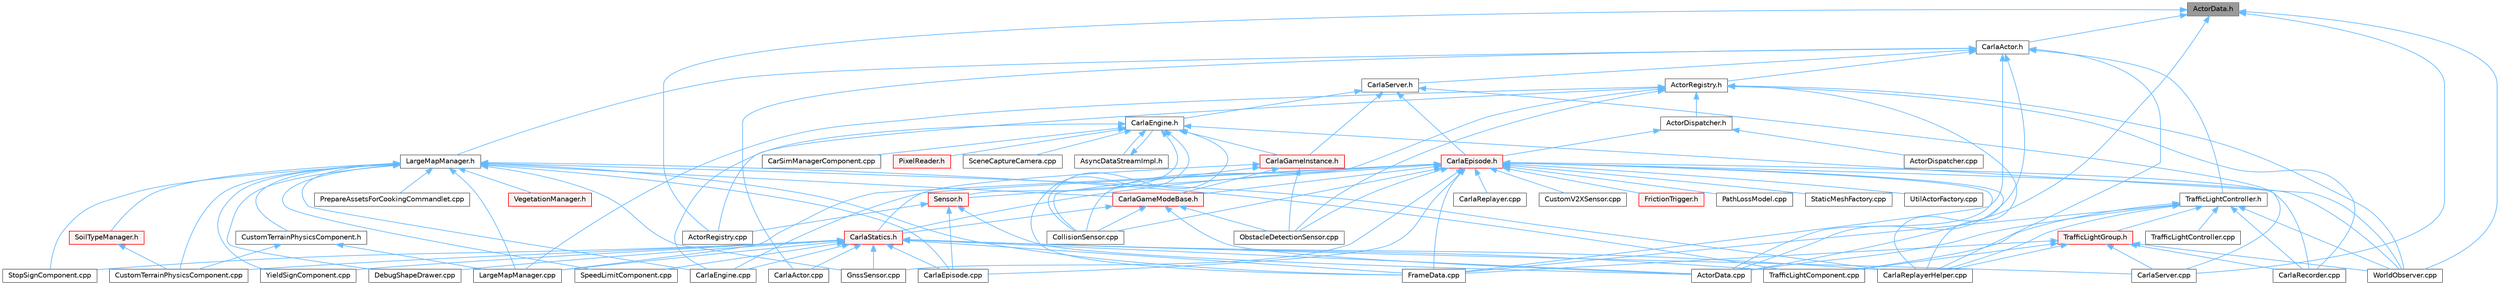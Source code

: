 digraph "ActorData.h"
{
 // INTERACTIVE_SVG=YES
 // LATEX_PDF_SIZE
  bgcolor="transparent";
  edge [fontname=Helvetica,fontsize=10,labelfontname=Helvetica,labelfontsize=10];
  node [fontname=Helvetica,fontsize=10,shape=box,height=0.2,width=0.4];
  Node1 [id="Node000001",label="ActorData.h",height=0.2,width=0.4,color="gray40", fillcolor="grey60", style="filled", fontcolor="black",tooltip=" "];
  Node1 -> Node2 [id="edge1_Node000001_Node000002",dir="back",color="steelblue1",style="solid",tooltip=" "];
  Node2 [id="Node000002",label="ActorData.cpp",height=0.2,width=0.4,color="grey40", fillcolor="white", style="filled",URL="$da/d7f/ActorData_8cpp.html",tooltip=" "];
  Node1 -> Node3 [id="edge2_Node000001_Node000003",dir="back",color="steelblue1",style="solid",tooltip=" "];
  Node3 [id="Node000003",label="ActorRegistry.cpp",height=0.2,width=0.4,color="grey40", fillcolor="white", style="filled",URL="$d3/df3/ActorRegistry_8cpp.html",tooltip=" "];
  Node1 -> Node4 [id="edge3_Node000001_Node000004",dir="back",color="steelblue1",style="solid",tooltip=" "];
  Node4 [id="Node000004",label="CarlaActor.h",height=0.2,width=0.4,color="grey40", fillcolor="white", style="filled",URL="$de/d36/CarlaActor_8h.html",tooltip=" "];
  Node4 -> Node2 [id="edge4_Node000004_Node000002",dir="back",color="steelblue1",style="solid",tooltip=" "];
  Node4 -> Node5 [id="edge5_Node000004_Node000005",dir="back",color="steelblue1",style="solid",tooltip=" "];
  Node5 [id="Node000005",label="ActorRegistry.h",height=0.2,width=0.4,color="grey40", fillcolor="white", style="filled",URL="$da/de4/ActorRegistry_8h.html",tooltip=" "];
  Node5 -> Node6 [id="edge6_Node000005_Node000006",dir="back",color="steelblue1",style="solid",tooltip=" "];
  Node6 [id="Node000006",label="ActorDispatcher.h",height=0.2,width=0.4,color="grey40", fillcolor="white", style="filled",URL="$dc/ddc/ActorDispatcher_8h.html",tooltip=" "];
  Node6 -> Node7 [id="edge7_Node000006_Node000007",dir="back",color="steelblue1",style="solid",tooltip=" "];
  Node7 [id="Node000007",label="ActorDispatcher.cpp",height=0.2,width=0.4,color="grey40", fillcolor="white", style="filled",URL="$d0/d6a/ActorDispatcher_8cpp.html",tooltip=" "];
  Node6 -> Node8 [id="edge8_Node000006_Node000008",dir="back",color="steelblue1",style="solid",tooltip=" "];
  Node8 [id="Node000008",label="CarlaEpisode.h",height=0.2,width=0.4,color="red", fillcolor="#FFF0F0", style="filled",URL="$de/db8/CarlaEpisode_8h.html",tooltip=" "];
  Node8 -> Node2 [id="edge9_Node000008_Node000002",dir="back",color="steelblue1",style="solid",tooltip=" "];
  Node8 -> Node9 [id="edge10_Node000008_Node000009",dir="back",color="steelblue1",style="solid",tooltip=" "];
  Node9 [id="Node000009",label="CarlaEngine.cpp",height=0.2,width=0.4,color="grey40", fillcolor="white", style="filled",URL="$d6/da1/CarlaEngine_8cpp.html",tooltip=" "];
  Node8 -> Node10 [id="edge11_Node000008_Node000010",dir="back",color="steelblue1",style="solid",tooltip=" "];
  Node10 [id="Node000010",label="CarlaEpisode.cpp",height=0.2,width=0.4,color="grey40", fillcolor="white", style="filled",URL="$d6/dd9/CarlaEpisode_8cpp.html",tooltip=" "];
  Node8 -> Node11 [id="edge12_Node000008_Node000011",dir="back",color="steelblue1",style="solid",tooltip=" "];
  Node11 [id="Node000011",label="CarlaGameModeBase.h",height=0.2,width=0.4,color="red", fillcolor="#FFF0F0", style="filled",URL="$d3/d49/CarlaGameModeBase_8h.html",tooltip=" "];
  Node11 -> Node2 [id="edge13_Node000011_Node000002",dir="back",color="steelblue1",style="solid",tooltip=" "];
  Node11 -> Node13 [id="edge14_Node000011_Node000013",dir="back",color="steelblue1",style="solid",tooltip=" "];
  Node13 [id="Node000013",label="CarlaStatics.h",height=0.2,width=0.4,color="red", fillcolor="#FFF0F0", style="filled",URL="$d9/dc8/CarlaStatics_8h.html",tooltip=" "];
  Node13 -> Node2 [id="edge15_Node000013_Node000002",dir="back",color="steelblue1",style="solid",tooltip=" "];
  Node13 -> Node14 [id="edge16_Node000013_Node000014",dir="back",color="steelblue1",style="solid",tooltip=" "];
  Node14 [id="Node000014",label="CarlaActor.cpp",height=0.2,width=0.4,color="grey40", fillcolor="white", style="filled",URL="$d3/d43/CarlaActor_8cpp.html",tooltip=" "];
  Node13 -> Node9 [id="edge17_Node000013_Node000009",dir="back",color="steelblue1",style="solid",tooltip=" "];
  Node13 -> Node10 [id="edge18_Node000013_Node000010",dir="back",color="steelblue1",style="solid",tooltip=" "];
  Node13 -> Node17 [id="edge19_Node000013_Node000017",dir="back",color="steelblue1",style="solid",tooltip=" "];
  Node17 [id="Node000017",label="CarlaReplayerHelper.cpp",height=0.2,width=0.4,color="grey40", fillcolor="white", style="filled",URL="$d2/d32/CarlaReplayerHelper_8cpp.html",tooltip=" "];
  Node13 -> Node18 [id="edge20_Node000013_Node000018",dir="back",color="steelblue1",style="solid",tooltip=" "];
  Node18 [id="Node000018",label="CarlaServer.cpp",height=0.2,width=0.4,color="grey40", fillcolor="white", style="filled",URL="$db/d6c/CarlaServer_8cpp.html",tooltip=" "];
  Node13 -> Node21 [id="edge21_Node000013_Node000021",dir="back",color="steelblue1",style="solid",tooltip=" "];
  Node21 [id="Node000021",label="CustomTerrainPhysicsComponent.cpp",height=0.2,width=0.4,color="grey40", fillcolor="white", style="filled",URL="$d1/d59/CustomTerrainPhysicsComponent_8cpp.html",tooltip=" "];
  Node13 -> Node22 [id="edge22_Node000013_Node000022",dir="back",color="steelblue1",style="solid",tooltip=" "];
  Node22 [id="Node000022",label="DebugShapeDrawer.cpp",height=0.2,width=0.4,color="grey40", fillcolor="white", style="filled",URL="$d3/d7b/DebugShapeDrawer_8cpp.html",tooltip=" "];
  Node13 -> Node23 [id="edge23_Node000013_Node000023",dir="back",color="steelblue1",style="solid",tooltip=" "];
  Node23 [id="Node000023",label="FrameData.cpp",height=0.2,width=0.4,color="grey40", fillcolor="white", style="filled",URL="$df/d8a/FrameData_8cpp.html",tooltip=" "];
  Node13 -> Node24 [id="edge24_Node000013_Node000024",dir="back",color="steelblue1",style="solid",tooltip=" "];
  Node24 [id="Node000024",label="GnssSensor.cpp",height=0.2,width=0.4,color="grey40", fillcolor="white", style="filled",URL="$d7/d22/GnssSensor_8cpp.html",tooltip=" "];
  Node13 -> Node25 [id="edge25_Node000013_Node000025",dir="back",color="steelblue1",style="solid",tooltip=" "];
  Node25 [id="Node000025",label="LargeMapManager.cpp",height=0.2,width=0.4,color="grey40", fillcolor="white", style="filled",URL="$df/d6c/LargeMapManager_8cpp.html",tooltip=" "];
  Node13 -> Node32 [id="edge26_Node000013_Node000032",dir="back",color="steelblue1",style="solid",tooltip=" "];
  Node32 [id="Node000032",label="SpeedLimitComponent.cpp",height=0.2,width=0.4,color="grey40", fillcolor="white", style="filled",URL="$d2/dd9/SpeedLimitComponent_8cpp.html",tooltip=" "];
  Node13 -> Node33 [id="edge27_Node000013_Node000033",dir="back",color="steelblue1",style="solid",tooltip=" "];
  Node33 [id="Node000033",label="StopSignComponent.cpp",height=0.2,width=0.4,color="grey40", fillcolor="white", style="filled",URL="$d6/ddb/StopSignComponent_8cpp.html",tooltip=" "];
  Node13 -> Node35 [id="edge28_Node000013_Node000035",dir="back",color="steelblue1",style="solid",tooltip=" "];
  Node35 [id="Node000035",label="TrafficLightComponent.cpp",height=0.2,width=0.4,color="grey40", fillcolor="white", style="filled",URL="$d3/dcd/TrafficLightComponent_8cpp.html",tooltip=" "];
  Node13 -> Node40 [id="edge29_Node000013_Node000040",dir="back",color="steelblue1",style="solid",tooltip=" "];
  Node40 [id="Node000040",label="YieldSignComponent.cpp",height=0.2,width=0.4,color="grey40", fillcolor="white", style="filled",URL="$d4/d36/YieldSignComponent_8cpp.html",tooltip=" "];
  Node11 -> Node41 [id="edge30_Node000011_Node000041",dir="back",color="steelblue1",style="solid",tooltip=" "];
  Node41 [id="Node000041",label="CollisionSensor.cpp",height=0.2,width=0.4,color="grey40", fillcolor="white", style="filled",URL="$da/df0/CollisionSensor_8cpp.html",tooltip=" "];
  Node11 -> Node42 [id="edge31_Node000011_Node000042",dir="back",color="steelblue1",style="solid",tooltip=" "];
  Node42 [id="Node000042",label="ObstacleDetectionSensor.cpp",height=0.2,width=0.4,color="grey40", fillcolor="white", style="filled",URL="$d2/d70/ObstacleDetectionSensor_8cpp.html",tooltip=" "];
  Node8 -> Node43 [id="edge32_Node000008_Node000043",dir="back",color="steelblue1",style="solid",tooltip=" "];
  Node43 [id="Node000043",label="CarlaRecorder.cpp",height=0.2,width=0.4,color="grey40", fillcolor="white", style="filled",URL="$da/d49/CarlaRecorder_8cpp.html",tooltip=" "];
  Node8 -> Node44 [id="edge33_Node000008_Node000044",dir="back",color="steelblue1",style="solid",tooltip=" "];
  Node44 [id="Node000044",label="CarlaReplayer.cpp",height=0.2,width=0.4,color="grey40", fillcolor="white", style="filled",URL="$db/dba/CarlaReplayer_8cpp.html",tooltip=" "];
  Node8 -> Node17 [id="edge34_Node000008_Node000017",dir="back",color="steelblue1",style="solid",tooltip=" "];
  Node8 -> Node13 [id="edge35_Node000008_Node000013",dir="back",color="steelblue1",style="solid",tooltip=" "];
  Node8 -> Node41 [id="edge36_Node000008_Node000041",dir="back",color="steelblue1",style="solid",tooltip=" "];
  Node8 -> Node45 [id="edge37_Node000008_Node000045",dir="back",color="steelblue1",style="solid",tooltip=" "];
  Node45 [id="Node000045",label="CustomV2XSensor.cpp",height=0.2,width=0.4,color="grey40", fillcolor="white", style="filled",URL="$d8/d97/CustomV2XSensor_8cpp.html",tooltip=" "];
  Node8 -> Node23 [id="edge38_Node000008_Node000023",dir="back",color="steelblue1",style="solid",tooltip=" "];
  Node8 -> Node46 [id="edge39_Node000008_Node000046",dir="back",color="steelblue1",style="solid",tooltip=" "];
  Node46 [id="Node000046",label="FrictionTrigger.h",height=0.2,width=0.4,color="red", fillcolor="#FFF0F0", style="filled",URL="$d4/d30/FrictionTrigger_8h.html",tooltip=" "];
  Node8 -> Node24 [id="edge40_Node000008_Node000024",dir="back",color="steelblue1",style="solid",tooltip=" "];
  Node8 -> Node25 [id="edge41_Node000008_Node000025",dir="back",color="steelblue1",style="solid",tooltip=" "];
  Node8 -> Node42 [id="edge42_Node000008_Node000042",dir="back",color="steelblue1",style="solid",tooltip=" "];
  Node8 -> Node48 [id="edge43_Node000008_Node000048",dir="back",color="steelblue1",style="solid",tooltip=" "];
  Node48 [id="Node000048",label="PathLossModel.cpp",height=0.2,width=0.4,color="grey40", fillcolor="white", style="filled",URL="$d9/dcb/PathLossModel_8cpp.html",tooltip=" "];
  Node8 -> Node49 [id="edge44_Node000008_Node000049",dir="back",color="steelblue1",style="solid",tooltip=" "];
  Node49 [id="Node000049",label="Sensor.h",height=0.2,width=0.4,color="red", fillcolor="#FFF0F0", style="filled",URL="$d7/d7d/Unreal_2CarlaUE4_2Plugins_2Carla_2Source_2Carla_2Sensor_2Sensor_8h.html",tooltip=" "];
  Node49 -> Node2 [id="edge45_Node000049_Node000002",dir="back",color="steelblue1",style="solid",tooltip=" "];
  Node49 -> Node3 [id="edge46_Node000049_Node000003",dir="back",color="steelblue1",style="solid",tooltip=" "];
  Node49 -> Node10 [id="edge47_Node000049_Node000010",dir="back",color="steelblue1",style="solid",tooltip=" "];
  Node8 -> Node76 [id="edge48_Node000008_Node000076",dir="back",color="steelblue1",style="solid",tooltip=" "];
  Node76 [id="Node000076",label="StaticMeshFactory.cpp",height=0.2,width=0.4,color="grey40", fillcolor="white", style="filled",URL="$d7/dc4/StaticMeshFactory_8cpp.html",tooltip=" "];
  Node8 -> Node77 [id="edge49_Node000008_Node000077",dir="back",color="steelblue1",style="solid",tooltip=" "];
  Node77 [id="Node000077",label="UtilActorFactory.cpp",height=0.2,width=0.4,color="grey40", fillcolor="white", style="filled",URL="$dc/df0/UtilActorFactory_8cpp.html",tooltip=" "];
  Node8 -> Node95 [id="edge50_Node000008_Node000095",dir="back",color="steelblue1",style="solid",tooltip=" "];
  Node95 [id="Node000095",label="WorldObserver.cpp",height=0.2,width=0.4,color="grey40", fillcolor="white", style="filled",URL="$d9/de7/WorldObserver_8cpp.html",tooltip=" "];
  Node5 -> Node3 [id="edge51_Node000005_Node000003",dir="back",color="steelblue1",style="solid",tooltip=" "];
  Node5 -> Node43 [id="edge52_Node000005_Node000043",dir="back",color="steelblue1",style="solid",tooltip=" "];
  Node5 -> Node17 [id="edge53_Node000005_Node000017",dir="back",color="steelblue1",style="solid",tooltip=" "];
  Node5 -> Node41 [id="edge54_Node000005_Node000041",dir="back",color="steelblue1",style="solid",tooltip=" "];
  Node5 -> Node25 [id="edge55_Node000005_Node000025",dir="back",color="steelblue1",style="solid",tooltip=" "];
  Node5 -> Node42 [id="edge56_Node000005_Node000042",dir="back",color="steelblue1",style="solid",tooltip=" "];
  Node5 -> Node95 [id="edge57_Node000005_Node000095",dir="back",color="steelblue1",style="solid",tooltip=" "];
  Node4 -> Node14 [id="edge58_Node000004_Node000014",dir="back",color="steelblue1",style="solid",tooltip=" "];
  Node4 -> Node17 [id="edge59_Node000004_Node000017",dir="back",color="steelblue1",style="solid",tooltip=" "];
  Node4 -> Node96 [id="edge60_Node000004_Node000096",dir="back",color="steelblue1",style="solid",tooltip=" "];
  Node96 [id="Node000096",label="CarlaServer.h",height=0.2,width=0.4,color="grey40", fillcolor="white", style="filled",URL="$d0/d35/CarlaServer_8h.html",tooltip=" "];
  Node96 -> Node97 [id="edge61_Node000096_Node000097",dir="back",color="steelblue1",style="solid",tooltip=" "];
  Node97 [id="Node000097",label="CarlaEngine.h",height=0.2,width=0.4,color="grey40", fillcolor="white", style="filled",URL="$d0/d11/CarlaEngine_8h.html",tooltip=" "];
  Node97 -> Node98 [id="edge62_Node000097_Node000098",dir="back",color="steelblue1",style="solid",tooltip=" "];
  Node98 [id="Node000098",label="AsyncDataStreamImpl.h",height=0.2,width=0.4,color="grey40", fillcolor="white", style="filled",URL="$d0/d17/AsyncDataStreamImpl_8h.html",tooltip=" "];
  Node98 -> Node97 [id="edge63_Node000098_Node000097",dir="back",color="steelblue1",style="solid",tooltip=" "];
  Node97 -> Node99 [id="edge64_Node000097_Node000099",dir="back",color="steelblue1",style="solid",tooltip=" "];
  Node99 [id="Node000099",label="CarSimManagerComponent.cpp",height=0.2,width=0.4,color="grey40", fillcolor="white", style="filled",URL="$d2/d56/CarSimManagerComponent_8cpp.html",tooltip=" "];
  Node97 -> Node9 [id="edge65_Node000097_Node000009",dir="back",color="steelblue1",style="solid",tooltip=" "];
  Node97 -> Node100 [id="edge66_Node000097_Node000100",dir="back",color="steelblue1",style="solid",tooltip=" "];
  Node100 [id="Node000100",label="CarlaGameInstance.h",height=0.2,width=0.4,color="red", fillcolor="#FFF0F0", style="filled",URL="$d2/dba/CarlaGameInstance_8h.html",tooltip=" "];
  Node100 -> Node11 [id="edge67_Node000100_Node000011",dir="back",color="steelblue1",style="solid",tooltip=" "];
  Node100 -> Node13 [id="edge68_Node000100_Node000013",dir="back",color="steelblue1",style="solid",tooltip=" "];
  Node100 -> Node41 [id="edge69_Node000100_Node000041",dir="back",color="steelblue1",style="solid",tooltip=" "];
  Node100 -> Node42 [id="edge70_Node000100_Node000042",dir="back",color="steelblue1",style="solid",tooltip=" "];
  Node97 -> Node41 [id="edge71_Node000097_Node000041",dir="back",color="steelblue1",style="solid",tooltip=" "];
  Node97 -> Node23 [id="edge72_Node000097_Node000023",dir="back",color="steelblue1",style="solid",tooltip=" "];
  Node97 -> Node104 [id="edge73_Node000097_Node000104",dir="back",color="steelblue1",style="solid",tooltip=" "];
  Node104 [id="Node000104",label="PixelReader.h",height=0.2,width=0.4,color="red", fillcolor="#FFF0F0", style="filled",URL="$df/d2e/PixelReader_8h.html",tooltip=" "];
  Node97 -> Node71 [id="edge74_Node000097_Node000071",dir="back",color="steelblue1",style="solid",tooltip=" "];
  Node71 [id="Node000071",label="SceneCaptureCamera.cpp",height=0.2,width=0.4,color="grey40", fillcolor="white", style="filled",URL="$d1/dec/SceneCaptureCamera_8cpp.html",tooltip=" "];
  Node97 -> Node49 [id="edge75_Node000097_Node000049",dir="back",color="steelblue1",style="solid",tooltip=" "];
  Node97 -> Node95 [id="edge76_Node000097_Node000095",dir="back",color="steelblue1",style="solid",tooltip=" "];
  Node96 -> Node8 [id="edge77_Node000096_Node000008",dir="back",color="steelblue1",style="solid",tooltip=" "];
  Node96 -> Node100 [id="edge78_Node000096_Node000100",dir="back",color="steelblue1",style="solid",tooltip=" "];
  Node96 -> Node18 [id="edge79_Node000096_Node000018",dir="back",color="steelblue1",style="solid",tooltip=" "];
  Node4 -> Node23 [id="edge80_Node000004_Node000023",dir="back",color="steelblue1",style="solid",tooltip=" "];
  Node4 -> Node107 [id="edge81_Node000004_Node000107",dir="back",color="steelblue1",style="solid",tooltip=" "];
  Node107 [id="Node000107",label="LargeMapManager.h",height=0.2,width=0.4,color="grey40", fillcolor="white", style="filled",URL="$d3/d30/LargeMapManager_8h.html",tooltip=" "];
  Node107 -> Node9 [id="edge82_Node000107_Node000009",dir="back",color="steelblue1",style="solid",tooltip=" "];
  Node107 -> Node10 [id="edge83_Node000107_Node000010",dir="back",color="steelblue1",style="solid",tooltip=" "];
  Node107 -> Node11 [id="edge84_Node000107_Node000011",dir="back",color="steelblue1",style="solid",tooltip=" "];
  Node107 -> Node17 [id="edge85_Node000107_Node000017",dir="back",color="steelblue1",style="solid",tooltip=" "];
  Node107 -> Node21 [id="edge86_Node000107_Node000021",dir="back",color="steelblue1",style="solid",tooltip=" "];
  Node107 -> Node108 [id="edge87_Node000107_Node000108",dir="back",color="steelblue1",style="solid",tooltip=" "];
  Node108 [id="Node000108",label="CustomTerrainPhysicsComponent.h",height=0.2,width=0.4,color="grey40", fillcolor="white", style="filled",URL="$d1/d4f/CustomTerrainPhysicsComponent_8h.html",tooltip=" "];
  Node108 -> Node21 [id="edge88_Node000108_Node000021",dir="back",color="steelblue1",style="solid",tooltip=" "];
  Node108 -> Node25 [id="edge89_Node000108_Node000025",dir="back",color="steelblue1",style="solid",tooltip=" "];
  Node107 -> Node22 [id="edge90_Node000107_Node000022",dir="back",color="steelblue1",style="solid",tooltip=" "];
  Node107 -> Node23 [id="edge91_Node000107_Node000023",dir="back",color="steelblue1",style="solid",tooltip=" "];
  Node107 -> Node24 [id="edge92_Node000107_Node000024",dir="back",color="steelblue1",style="solid",tooltip=" "];
  Node107 -> Node25 [id="edge93_Node000107_Node000025",dir="back",color="steelblue1",style="solid",tooltip=" "];
  Node107 -> Node109 [id="edge94_Node000107_Node000109",dir="back",color="steelblue1",style="solid",tooltip=" "];
  Node109 [id="Node000109",label="PrepareAssetsForCookingCommandlet.cpp",height=0.2,width=0.4,color="grey40", fillcolor="white", style="filled",URL="$d2/dee/PrepareAssetsForCookingCommandlet_8cpp.html",tooltip=" "];
  Node107 -> Node110 [id="edge95_Node000107_Node000110",dir="back",color="steelblue1",style="solid",tooltip=" "];
  Node110 [id="Node000110",label="SoilTypeManager.h",height=0.2,width=0.4,color="red", fillcolor="#FFF0F0", style="filled",URL="$d1/dae/SoilTypeManager_8h.html",tooltip=" "];
  Node110 -> Node21 [id="edge96_Node000110_Node000021",dir="back",color="steelblue1",style="solid",tooltip=" "];
  Node107 -> Node32 [id="edge97_Node000107_Node000032",dir="back",color="steelblue1",style="solid",tooltip=" "];
  Node107 -> Node33 [id="edge98_Node000107_Node000033",dir="back",color="steelblue1",style="solid",tooltip=" "];
  Node107 -> Node35 [id="edge99_Node000107_Node000035",dir="back",color="steelblue1",style="solid",tooltip=" "];
  Node107 -> Node112 [id="edge100_Node000107_Node000112",dir="back",color="steelblue1",style="solid",tooltip=" "];
  Node112 [id="Node000112",label="VegetationManager.h",height=0.2,width=0.4,color="red", fillcolor="#FFF0F0", style="filled",URL="$d9/d64/VegetationManager_8h.html",tooltip=" "];
  Node107 -> Node40 [id="edge101_Node000107_Node000040",dir="back",color="steelblue1",style="solid",tooltip=" "];
  Node4 -> Node113 [id="edge102_Node000004_Node000113",dir="back",color="steelblue1",style="solid",tooltip=" "];
  Node113 [id="Node000113",label="TrafficLightController.h",height=0.2,width=0.4,color="grey40", fillcolor="white", style="filled",URL="$dd/d67/TrafficLightController_8h.html",tooltip=" "];
  Node113 -> Node2 [id="edge103_Node000113_Node000002",dir="back",color="steelblue1",style="solid",tooltip=" "];
  Node113 -> Node43 [id="edge104_Node000113_Node000043",dir="back",color="steelblue1",style="solid",tooltip=" "];
  Node113 -> Node17 [id="edge105_Node000113_Node000017",dir="back",color="steelblue1",style="solid",tooltip=" "];
  Node113 -> Node23 [id="edge106_Node000113_Node000023",dir="back",color="steelblue1",style="solid",tooltip=" "];
  Node113 -> Node35 [id="edge107_Node000113_Node000035",dir="back",color="steelblue1",style="solid",tooltip=" "];
  Node113 -> Node114 [id="edge108_Node000113_Node000114",dir="back",color="steelblue1",style="solid",tooltip=" "];
  Node114 [id="Node000114",label="TrafficLightController.cpp",height=0.2,width=0.4,color="grey40", fillcolor="white", style="filled",URL="$d7/d63/TrafficLightController_8cpp.html",tooltip=" "];
  Node113 -> Node115 [id="edge109_Node000113_Node000115",dir="back",color="steelblue1",style="solid",tooltip=" "];
  Node115 [id="Node000115",label="TrafficLightGroup.h",height=0.2,width=0.4,color="red", fillcolor="#FFF0F0", style="filled",URL="$de/da0/TrafficLightGroup_8h.html",tooltip=" "];
  Node115 -> Node43 [id="edge110_Node000115_Node000043",dir="back",color="steelblue1",style="solid",tooltip=" "];
  Node115 -> Node17 [id="edge111_Node000115_Node000017",dir="back",color="steelblue1",style="solid",tooltip=" "];
  Node115 -> Node18 [id="edge112_Node000115_Node000018",dir="back",color="steelblue1",style="solid",tooltip=" "];
  Node115 -> Node23 [id="edge113_Node000115_Node000023",dir="back",color="steelblue1",style="solid",tooltip=" "];
  Node115 -> Node35 [id="edge114_Node000115_Node000035",dir="back",color="steelblue1",style="solid",tooltip=" "];
  Node115 -> Node95 [id="edge115_Node000115_Node000095",dir="back",color="steelblue1",style="solid",tooltip=" "];
  Node113 -> Node95 [id="edge116_Node000113_Node000095",dir="back",color="steelblue1",style="solid",tooltip=" "];
  Node1 -> Node18 [id="edge117_Node000001_Node000018",dir="back",color="steelblue1",style="solid",tooltip=" "];
  Node1 -> Node95 [id="edge118_Node000001_Node000095",dir="back",color="steelblue1",style="solid",tooltip=" "];
}
